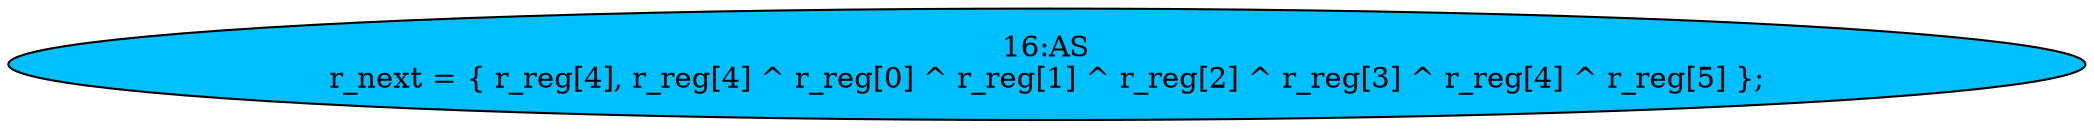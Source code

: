 strict digraph "" {
	node [label="\N"];
	"16:AS"	[ast="<pyverilog.vparser.ast.Assign object at 0x7f86a71bb190>",
		def_var="['r_next']",
		fillcolor=deepskyblue,
		label="16:AS
r_next = { r_reg[4], r_reg[4] ^ r_reg[0] ^ r_reg[1] ^ r_reg[2] ^ r_reg[3] ^ r_reg[4] ^ r_reg[5] };",
		statements="[]",
		style=filled,
		typ=Assign,
		use_var="['r_reg', 'r_reg', 'r_reg', 'r_reg', 'r_reg', 'r_reg', 'r_reg', 'r_reg']"];
}
